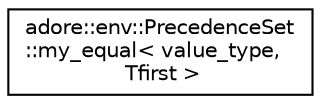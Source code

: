 digraph "Graphical Class Hierarchy"
{
 // LATEX_PDF_SIZE
  edge [fontname="Helvetica",fontsize="10",labelfontname="Helvetica",labelfontsize="10"];
  node [fontname="Helvetica",fontsize="10",shape=record];
  rankdir="LR";
  Node0 [label="adore::env::PrecedenceSet\l::my_equal\< value_type,\l Tfirst \>",height=0.2,width=0.4,color="black", fillcolor="white", style="filled",URL="$structadore_1_1env_1_1PrecedenceSet_1_1my__equal.html",tooltip="custom equal test for iterators"];
}
